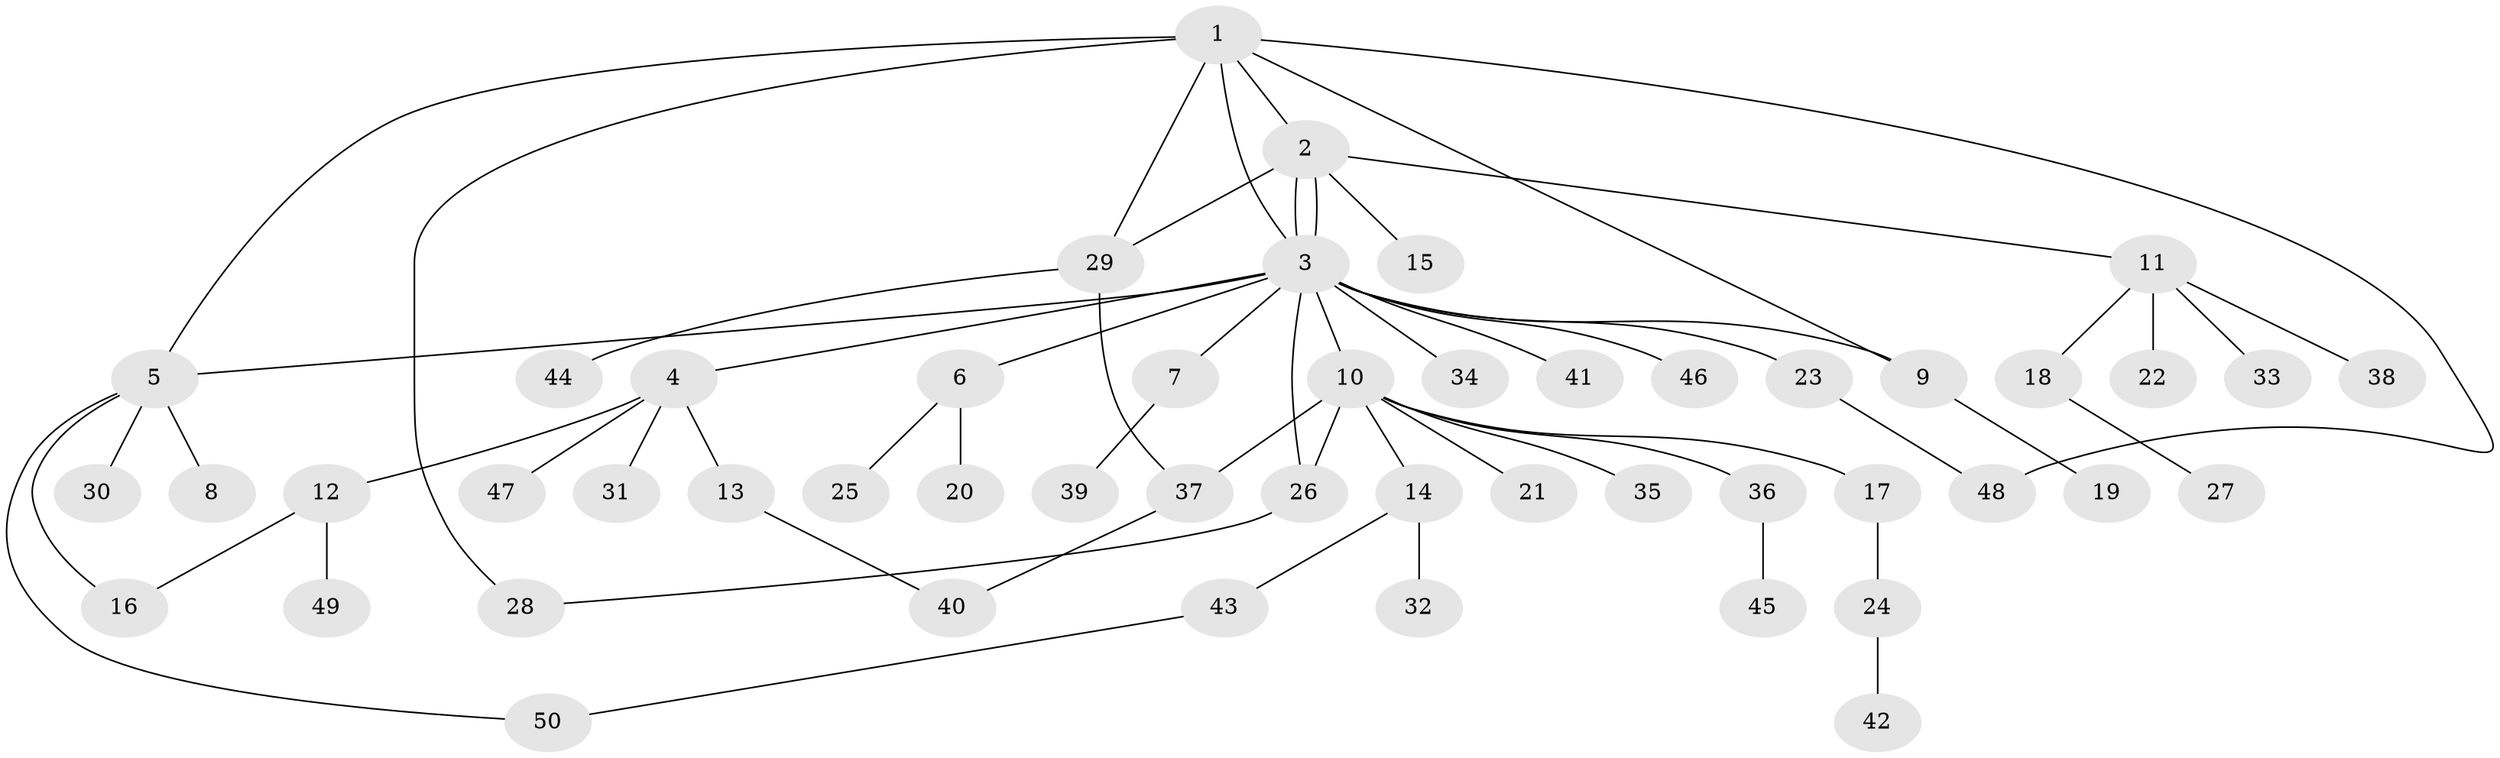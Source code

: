 // coarse degree distribution, {9: 0.02857142857142857, 7: 0.05714285714285714, 13: 0.02857142857142857, 4: 0.05714285714285714, 2: 0.2571428571428571, 1: 0.4857142857142857, 3: 0.08571428571428572}
// Generated by graph-tools (version 1.1) at 2025/23/03/03/25 07:23:52]
// undirected, 50 vertices, 61 edges
graph export_dot {
graph [start="1"]
  node [color=gray90,style=filled];
  1;
  2;
  3;
  4;
  5;
  6;
  7;
  8;
  9;
  10;
  11;
  12;
  13;
  14;
  15;
  16;
  17;
  18;
  19;
  20;
  21;
  22;
  23;
  24;
  25;
  26;
  27;
  28;
  29;
  30;
  31;
  32;
  33;
  34;
  35;
  36;
  37;
  38;
  39;
  40;
  41;
  42;
  43;
  44;
  45;
  46;
  47;
  48;
  49;
  50;
  1 -- 2;
  1 -- 3;
  1 -- 5;
  1 -- 9;
  1 -- 28;
  1 -- 29;
  1 -- 48;
  2 -- 3;
  2 -- 3;
  2 -- 11;
  2 -- 15;
  2 -- 29;
  3 -- 4;
  3 -- 5;
  3 -- 6;
  3 -- 7;
  3 -- 9;
  3 -- 10;
  3 -- 23;
  3 -- 26;
  3 -- 34;
  3 -- 41;
  3 -- 46;
  4 -- 12;
  4 -- 13;
  4 -- 31;
  4 -- 47;
  5 -- 8;
  5 -- 16;
  5 -- 30;
  5 -- 50;
  6 -- 20;
  6 -- 25;
  7 -- 39;
  9 -- 19;
  10 -- 14;
  10 -- 17;
  10 -- 21;
  10 -- 26;
  10 -- 35;
  10 -- 36;
  10 -- 37;
  11 -- 18;
  11 -- 22;
  11 -- 33;
  11 -- 38;
  12 -- 16;
  12 -- 49;
  13 -- 40;
  14 -- 32;
  14 -- 43;
  17 -- 24;
  18 -- 27;
  23 -- 48;
  24 -- 42;
  26 -- 28;
  29 -- 37;
  29 -- 44;
  36 -- 45;
  37 -- 40;
  43 -- 50;
}
